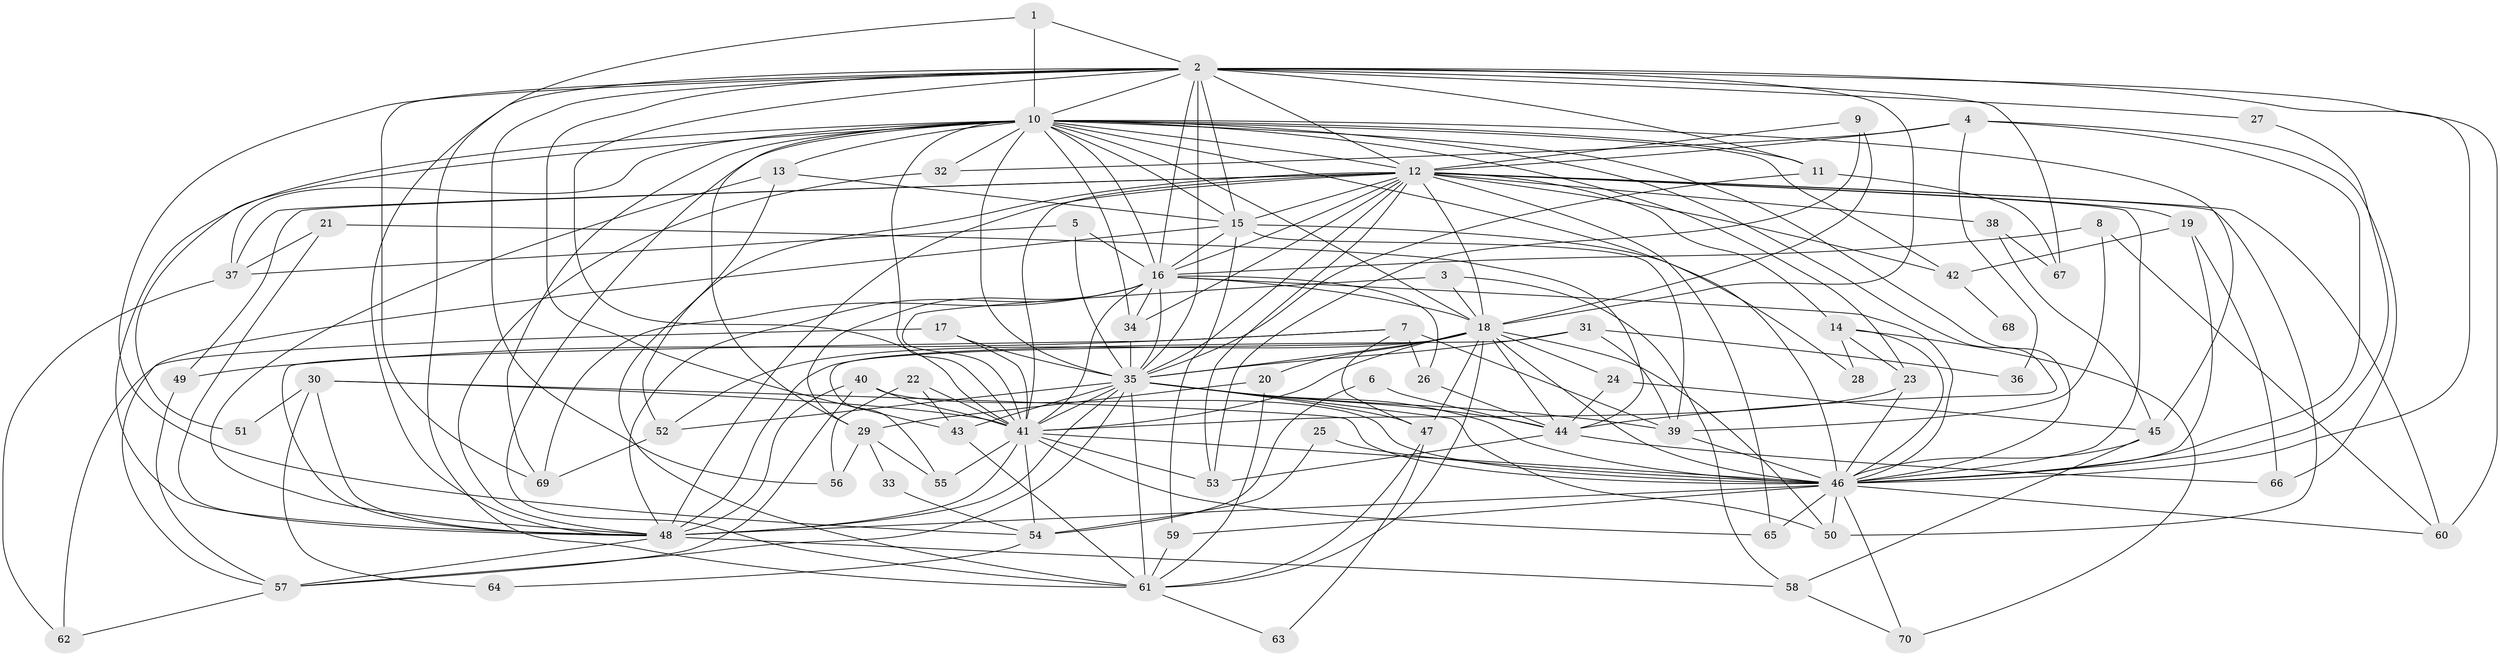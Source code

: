 // original degree distribution, {21: 0.014285714285714285, 23: 0.007142857142857143, 30: 0.007142857142857143, 15: 0.007142857142857143, 18: 0.007142857142857143, 28: 0.007142857142857143, 26: 0.007142857142857143, 20: 0.007142857142857143, 24: 0.007142857142857143, 10: 0.007142857142857143, 4: 0.08571428571428572, 9: 0.014285714285714285, 3: 0.20714285714285716, 2: 0.5142857142857142, 6: 0.007142857142857143, 5: 0.07142857142857142, 7: 0.02142857142857143}
// Generated by graph-tools (version 1.1) at 2025/01/03/09/25 03:01:21]
// undirected, 70 vertices, 204 edges
graph export_dot {
graph [start="1"]
  node [color=gray90,style=filled];
  1;
  2;
  3;
  4;
  5;
  6;
  7;
  8;
  9;
  10;
  11;
  12;
  13;
  14;
  15;
  16;
  17;
  18;
  19;
  20;
  21;
  22;
  23;
  24;
  25;
  26;
  27;
  28;
  29;
  30;
  31;
  32;
  33;
  34;
  35;
  36;
  37;
  38;
  39;
  40;
  41;
  42;
  43;
  44;
  45;
  46;
  47;
  48;
  49;
  50;
  51;
  52;
  53;
  54;
  55;
  56;
  57;
  58;
  59;
  60;
  61;
  62;
  63;
  64;
  65;
  66;
  67;
  68;
  69;
  70;
  1 -- 2 [weight=1.0];
  1 -- 10 [weight=1.0];
  1 -- 61 [weight=1.0];
  2 -- 10 [weight=1.0];
  2 -- 11 [weight=1.0];
  2 -- 12 [weight=1.0];
  2 -- 15 [weight=1.0];
  2 -- 16 [weight=1.0];
  2 -- 18 [weight=1.0];
  2 -- 27 [weight=1.0];
  2 -- 35 [weight=3.0];
  2 -- 41 [weight=1.0];
  2 -- 43 [weight=1.0];
  2 -- 46 [weight=1.0];
  2 -- 48 [weight=1.0];
  2 -- 54 [weight=1.0];
  2 -- 56 [weight=1.0];
  2 -- 60 [weight=1.0];
  2 -- 67 [weight=1.0];
  2 -- 69 [weight=1.0];
  3 -- 18 [weight=1.0];
  3 -- 41 [weight=1.0];
  3 -- 58 [weight=1.0];
  4 -- 12 [weight=1.0];
  4 -- 32 [weight=1.0];
  4 -- 36 [weight=1.0];
  4 -- 46 [weight=1.0];
  4 -- 66 [weight=1.0];
  5 -- 16 [weight=1.0];
  5 -- 35 [weight=1.0];
  5 -- 37 [weight=1.0];
  6 -- 44 [weight=1.0];
  6 -- 54 [weight=1.0];
  7 -- 26 [weight=1.0];
  7 -- 39 [weight=1.0];
  7 -- 47 [weight=1.0];
  7 -- 48 [weight=1.0];
  7 -- 49 [weight=1.0];
  8 -- 16 [weight=1.0];
  8 -- 39 [weight=1.0];
  8 -- 60 [weight=1.0];
  9 -- 12 [weight=1.0];
  9 -- 18 [weight=1.0];
  9 -- 53 [weight=1.0];
  10 -- 11 [weight=1.0];
  10 -- 12 [weight=1.0];
  10 -- 13 [weight=1.0];
  10 -- 15 [weight=1.0];
  10 -- 16 [weight=1.0];
  10 -- 18 [weight=1.0];
  10 -- 23 [weight=1.0];
  10 -- 28 [weight=1.0];
  10 -- 29 [weight=2.0];
  10 -- 32 [weight=1.0];
  10 -- 34 [weight=1.0];
  10 -- 35 [weight=3.0];
  10 -- 37 [weight=1.0];
  10 -- 41 [weight=1.0];
  10 -- 42 [weight=1.0];
  10 -- 44 [weight=1.0];
  10 -- 45 [weight=1.0];
  10 -- 46 [weight=1.0];
  10 -- 48 [weight=1.0];
  10 -- 51 [weight=1.0];
  10 -- 61 [weight=1.0];
  10 -- 69 [weight=1.0];
  11 -- 35 [weight=1.0];
  11 -- 67 [weight=1.0];
  12 -- 14 [weight=1.0];
  12 -- 15 [weight=1.0];
  12 -- 16 [weight=1.0];
  12 -- 18 [weight=2.0];
  12 -- 19 [weight=1.0];
  12 -- 34 [weight=1.0];
  12 -- 35 [weight=2.0];
  12 -- 37 [weight=1.0];
  12 -- 38 [weight=1.0];
  12 -- 41 [weight=2.0];
  12 -- 42 [weight=1.0];
  12 -- 46 [weight=2.0];
  12 -- 48 [weight=2.0];
  12 -- 49 [weight=1.0];
  12 -- 50 [weight=1.0];
  12 -- 52 [weight=1.0];
  12 -- 53 [weight=1.0];
  12 -- 60 [weight=2.0];
  12 -- 65 [weight=1.0];
  13 -- 15 [weight=1.0];
  13 -- 48 [weight=1.0];
  13 -- 61 [weight=1.0];
  14 -- 23 [weight=1.0];
  14 -- 28 [weight=1.0];
  14 -- 46 [weight=1.0];
  14 -- 70 [weight=1.0];
  15 -- 16 [weight=1.0];
  15 -- 39 [weight=1.0];
  15 -- 46 [weight=1.0];
  15 -- 57 [weight=1.0];
  15 -- 59 [weight=1.0];
  16 -- 18 [weight=1.0];
  16 -- 26 [weight=1.0];
  16 -- 29 [weight=1.0];
  16 -- 34 [weight=1.0];
  16 -- 35 [weight=2.0];
  16 -- 41 [weight=2.0];
  16 -- 46 [weight=2.0];
  16 -- 48 [weight=1.0];
  16 -- 69 [weight=1.0];
  17 -- 35 [weight=1.0];
  17 -- 41 [weight=1.0];
  17 -- 62 [weight=1.0];
  18 -- 20 [weight=1.0];
  18 -- 24 [weight=1.0];
  18 -- 35 [weight=3.0];
  18 -- 41 [weight=1.0];
  18 -- 44 [weight=1.0];
  18 -- 46 [weight=2.0];
  18 -- 47 [weight=1.0];
  18 -- 48 [weight=3.0];
  18 -- 50 [weight=1.0];
  18 -- 52 [weight=1.0];
  18 -- 61 [weight=1.0];
  19 -- 42 [weight=1.0];
  19 -- 46 [weight=1.0];
  19 -- 66 [weight=1.0];
  20 -- 29 [weight=1.0];
  20 -- 61 [weight=1.0];
  21 -- 37 [weight=1.0];
  21 -- 44 [weight=1.0];
  21 -- 48 [weight=1.0];
  22 -- 41 [weight=1.0];
  22 -- 43 [weight=1.0];
  22 -- 56 [weight=1.0];
  23 -- 41 [weight=1.0];
  23 -- 46 [weight=1.0];
  24 -- 44 [weight=1.0];
  24 -- 45 [weight=1.0];
  25 -- 46 [weight=1.0];
  25 -- 54 [weight=1.0];
  26 -- 44 [weight=1.0];
  27 -- 46 [weight=1.0];
  29 -- 33 [weight=1.0];
  29 -- 55 [weight=1.0];
  29 -- 56 [weight=1.0];
  30 -- 41 [weight=1.0];
  30 -- 46 [weight=1.0];
  30 -- 48 [weight=1.0];
  30 -- 51 [weight=2.0];
  30 -- 64 [weight=1.0];
  31 -- 35 [weight=1.0];
  31 -- 36 [weight=1.0];
  31 -- 39 [weight=2.0];
  31 -- 55 [weight=1.0];
  32 -- 48 [weight=1.0];
  33 -- 54 [weight=1.0];
  34 -- 35 [weight=1.0];
  35 -- 39 [weight=1.0];
  35 -- 41 [weight=2.0];
  35 -- 43 [weight=1.0];
  35 -- 44 [weight=1.0];
  35 -- 46 [weight=2.0];
  35 -- 47 [weight=1.0];
  35 -- 48 [weight=2.0];
  35 -- 50 [weight=1.0];
  35 -- 52 [weight=1.0];
  35 -- 57 [weight=1.0];
  35 -- 61 [weight=1.0];
  37 -- 62 [weight=1.0];
  38 -- 45 [weight=1.0];
  38 -- 67 [weight=1.0];
  39 -- 46 [weight=1.0];
  40 -- 41 [weight=2.0];
  40 -- 46 [weight=1.0];
  40 -- 48 [weight=2.0];
  40 -- 57 [weight=1.0];
  41 -- 46 [weight=1.0];
  41 -- 48 [weight=1.0];
  41 -- 53 [weight=2.0];
  41 -- 54 [weight=2.0];
  41 -- 55 [weight=1.0];
  41 -- 65 [weight=1.0];
  42 -- 68 [weight=1.0];
  43 -- 61 [weight=1.0];
  44 -- 53 [weight=1.0];
  44 -- 66 [weight=1.0];
  45 -- 46 [weight=1.0];
  45 -- 58 [weight=1.0];
  46 -- 48 [weight=1.0];
  46 -- 50 [weight=1.0];
  46 -- 59 [weight=1.0];
  46 -- 60 [weight=1.0];
  46 -- 65 [weight=1.0];
  46 -- 70 [weight=1.0];
  47 -- 61 [weight=1.0];
  47 -- 63 [weight=1.0];
  48 -- 57 [weight=1.0];
  48 -- 58 [weight=1.0];
  49 -- 57 [weight=1.0];
  52 -- 69 [weight=1.0];
  54 -- 64 [weight=1.0];
  57 -- 62 [weight=1.0];
  58 -- 70 [weight=1.0];
  59 -- 61 [weight=1.0];
  61 -- 63 [weight=1.0];
}
